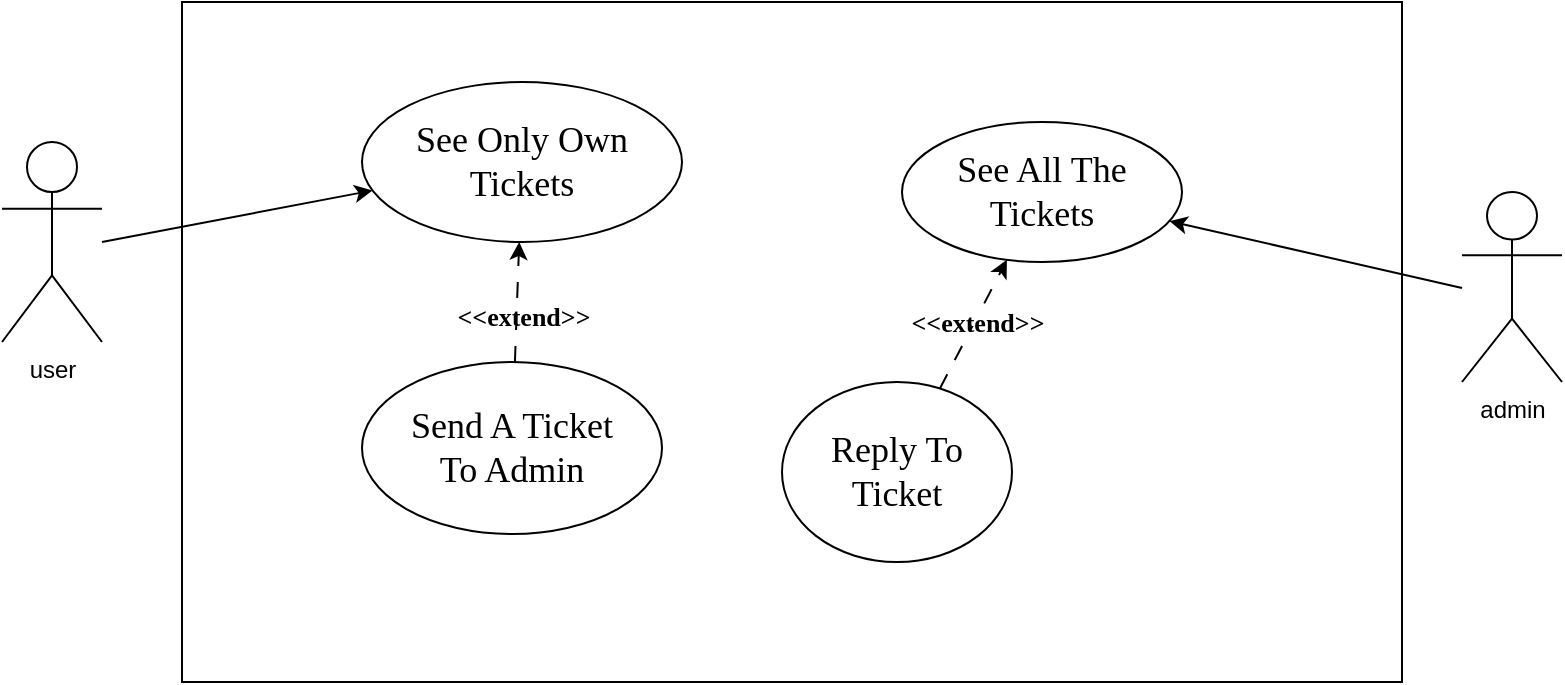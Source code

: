 <mxfile>
    <diagram id="GOJbrmTQrXd3cyu1lnUw" name="Page-1">
        <mxGraphModel dx="792" dy="863" grid="1" gridSize="10" guides="1" tooltips="1" connect="1" arrows="1" fold="1" page="1" pageScale="1" pageWidth="850" pageHeight="1100" math="0" shadow="0">
            <root>
                <mxCell id="0"/>
                <mxCell id="1" parent="0"/>
                <mxCell id="16" value="" style="rounded=0;whiteSpace=wrap;html=1;" vertex="1" parent="1">
                    <mxGeometry x="120" y="420" width="610" height="340" as="geometry"/>
                </mxCell>
                <mxCell id="17" value="user" style="shape=umlActor;verticalLabelPosition=bottom;verticalAlign=top;html=1;" vertex="1" parent="1">
                    <mxGeometry x="30" y="490" width="50" height="100" as="geometry"/>
                </mxCell>
                <mxCell id="18" value="&lt;span style=&quot;font-family: &amp;quot;Comic Sans MS&amp;quot;; font-size: 18px;&quot;&gt;See Only Own Tickets&lt;/span&gt;" style="ellipse;whiteSpace=wrap;html=1;" vertex="1" parent="1">
                    <mxGeometry x="210" y="460" width="160" height="80" as="geometry"/>
                </mxCell>
                <mxCell id="19" value="&lt;font face=&quot;Comic Sans MS&quot;&gt;&lt;span style=&quot;font-size: 18px;&quot;&gt;See All The Tickets&lt;/span&gt;&lt;/font&gt;" style="ellipse;whiteSpace=wrap;html=1;" vertex="1" parent="1">
                    <mxGeometry x="480" y="480" width="140" height="70" as="geometry"/>
                </mxCell>
                <mxCell id="20" value="admin" style="shape=umlActor;verticalLabelPosition=bottom;verticalAlign=top;html=1;" vertex="1" parent="1">
                    <mxGeometry x="760" y="515" width="50" height="95" as="geometry"/>
                </mxCell>
                <mxCell id="21" value="" style="endArrow=classic;html=1;" edge="1" parent="1" target="18">
                    <mxGeometry width="50" height="50" relative="1" as="geometry">
                        <mxPoint x="80" y="540" as="sourcePoint"/>
                        <mxPoint x="460" y="540" as="targetPoint"/>
                    </mxGeometry>
                </mxCell>
                <mxCell id="22" value="" style="endArrow=classic;html=1;" edge="1" parent="1" target="19">
                    <mxGeometry width="50" height="50" relative="1" as="geometry">
                        <mxPoint x="760.0" y="563" as="sourcePoint"/>
                        <mxPoint x="460" y="540" as="targetPoint"/>
                    </mxGeometry>
                </mxCell>
                <mxCell id="24" value="&lt;font face=&quot;Comic Sans MS&quot;&gt;&lt;span style=&quot;font-size: 18px;&quot;&gt;Send A Ticket&lt;br&gt;To Admin&lt;/span&gt;&lt;/font&gt;" style="ellipse;whiteSpace=wrap;html=1;" vertex="1" parent="1">
                    <mxGeometry x="210" y="600" width="150" height="86" as="geometry"/>
                </mxCell>
                <mxCell id="25" value="Reply To Ticket" style="ellipse;whiteSpace=wrap;html=1;fontFamily=Comic Sans MS;fontSize=18;" vertex="1" parent="1">
                    <mxGeometry x="420" y="610" width="115" height="90" as="geometry"/>
                </mxCell>
                <mxCell id="26" value="" style="endArrow=classic;html=1;dashed=1;dashPattern=8 8;fontFamily=Comic Sans MS;fontSize=18;" edge="1" parent="1" source="25" target="19">
                    <mxGeometry width="50" height="50" relative="1" as="geometry">
                        <mxPoint x="280.003" y="649.996" as="sourcePoint"/>
                        <mxPoint x="287.814" y="712.73" as="targetPoint"/>
                    </mxGeometry>
                </mxCell>
                <mxCell id="27" value="&amp;lt;&amp;lt;extend&amp;gt;&amp;gt;" style="text;align=center;fontStyle=1;verticalAlign=middle;spacingLeft=3;spacingRight=3;strokeColor=none;rotatable=0;points=[[0,0.5],[1,0.5]];portConstraint=eastwest;fontFamily=Comic Sans MS;fontSize=13;fillColor=default;whiteSpace=wrap;html=1;" vertex="1" parent="1">
                    <mxGeometry x="288" y="574" width="5" height="5" as="geometry"/>
                </mxCell>
                <mxCell id="28" value="" style="endArrow=classic;html=1;dashed=1;dashPattern=8 8;fontFamily=Comic Sans MS;fontSize=18;" edge="1" parent="1" source="24" target="18">
                    <mxGeometry width="50" height="50" relative="1" as="geometry">
                        <mxPoint x="372.916" y="620.63" as="sourcePoint"/>
                        <mxPoint x="300.094" y="570.001" as="targetPoint"/>
                    </mxGeometry>
                </mxCell>
                <mxCell id="30" value="&amp;lt;&amp;lt;extend&amp;gt;&amp;gt;" style="text;align=center;fontStyle=1;verticalAlign=middle;spacingLeft=3;spacingRight=3;strokeColor=none;rotatable=0;points=[[0,0.5],[1,0.5]];portConstraint=eastwest;fontFamily=Comic Sans MS;fontSize=13;fillColor=default;whiteSpace=wrap;html=1;" vertex="1" parent="1">
                    <mxGeometry x="515" y="577" width="5" height="5" as="geometry"/>
                </mxCell>
            </root>
        </mxGraphModel>
    </diagram>
</mxfile>